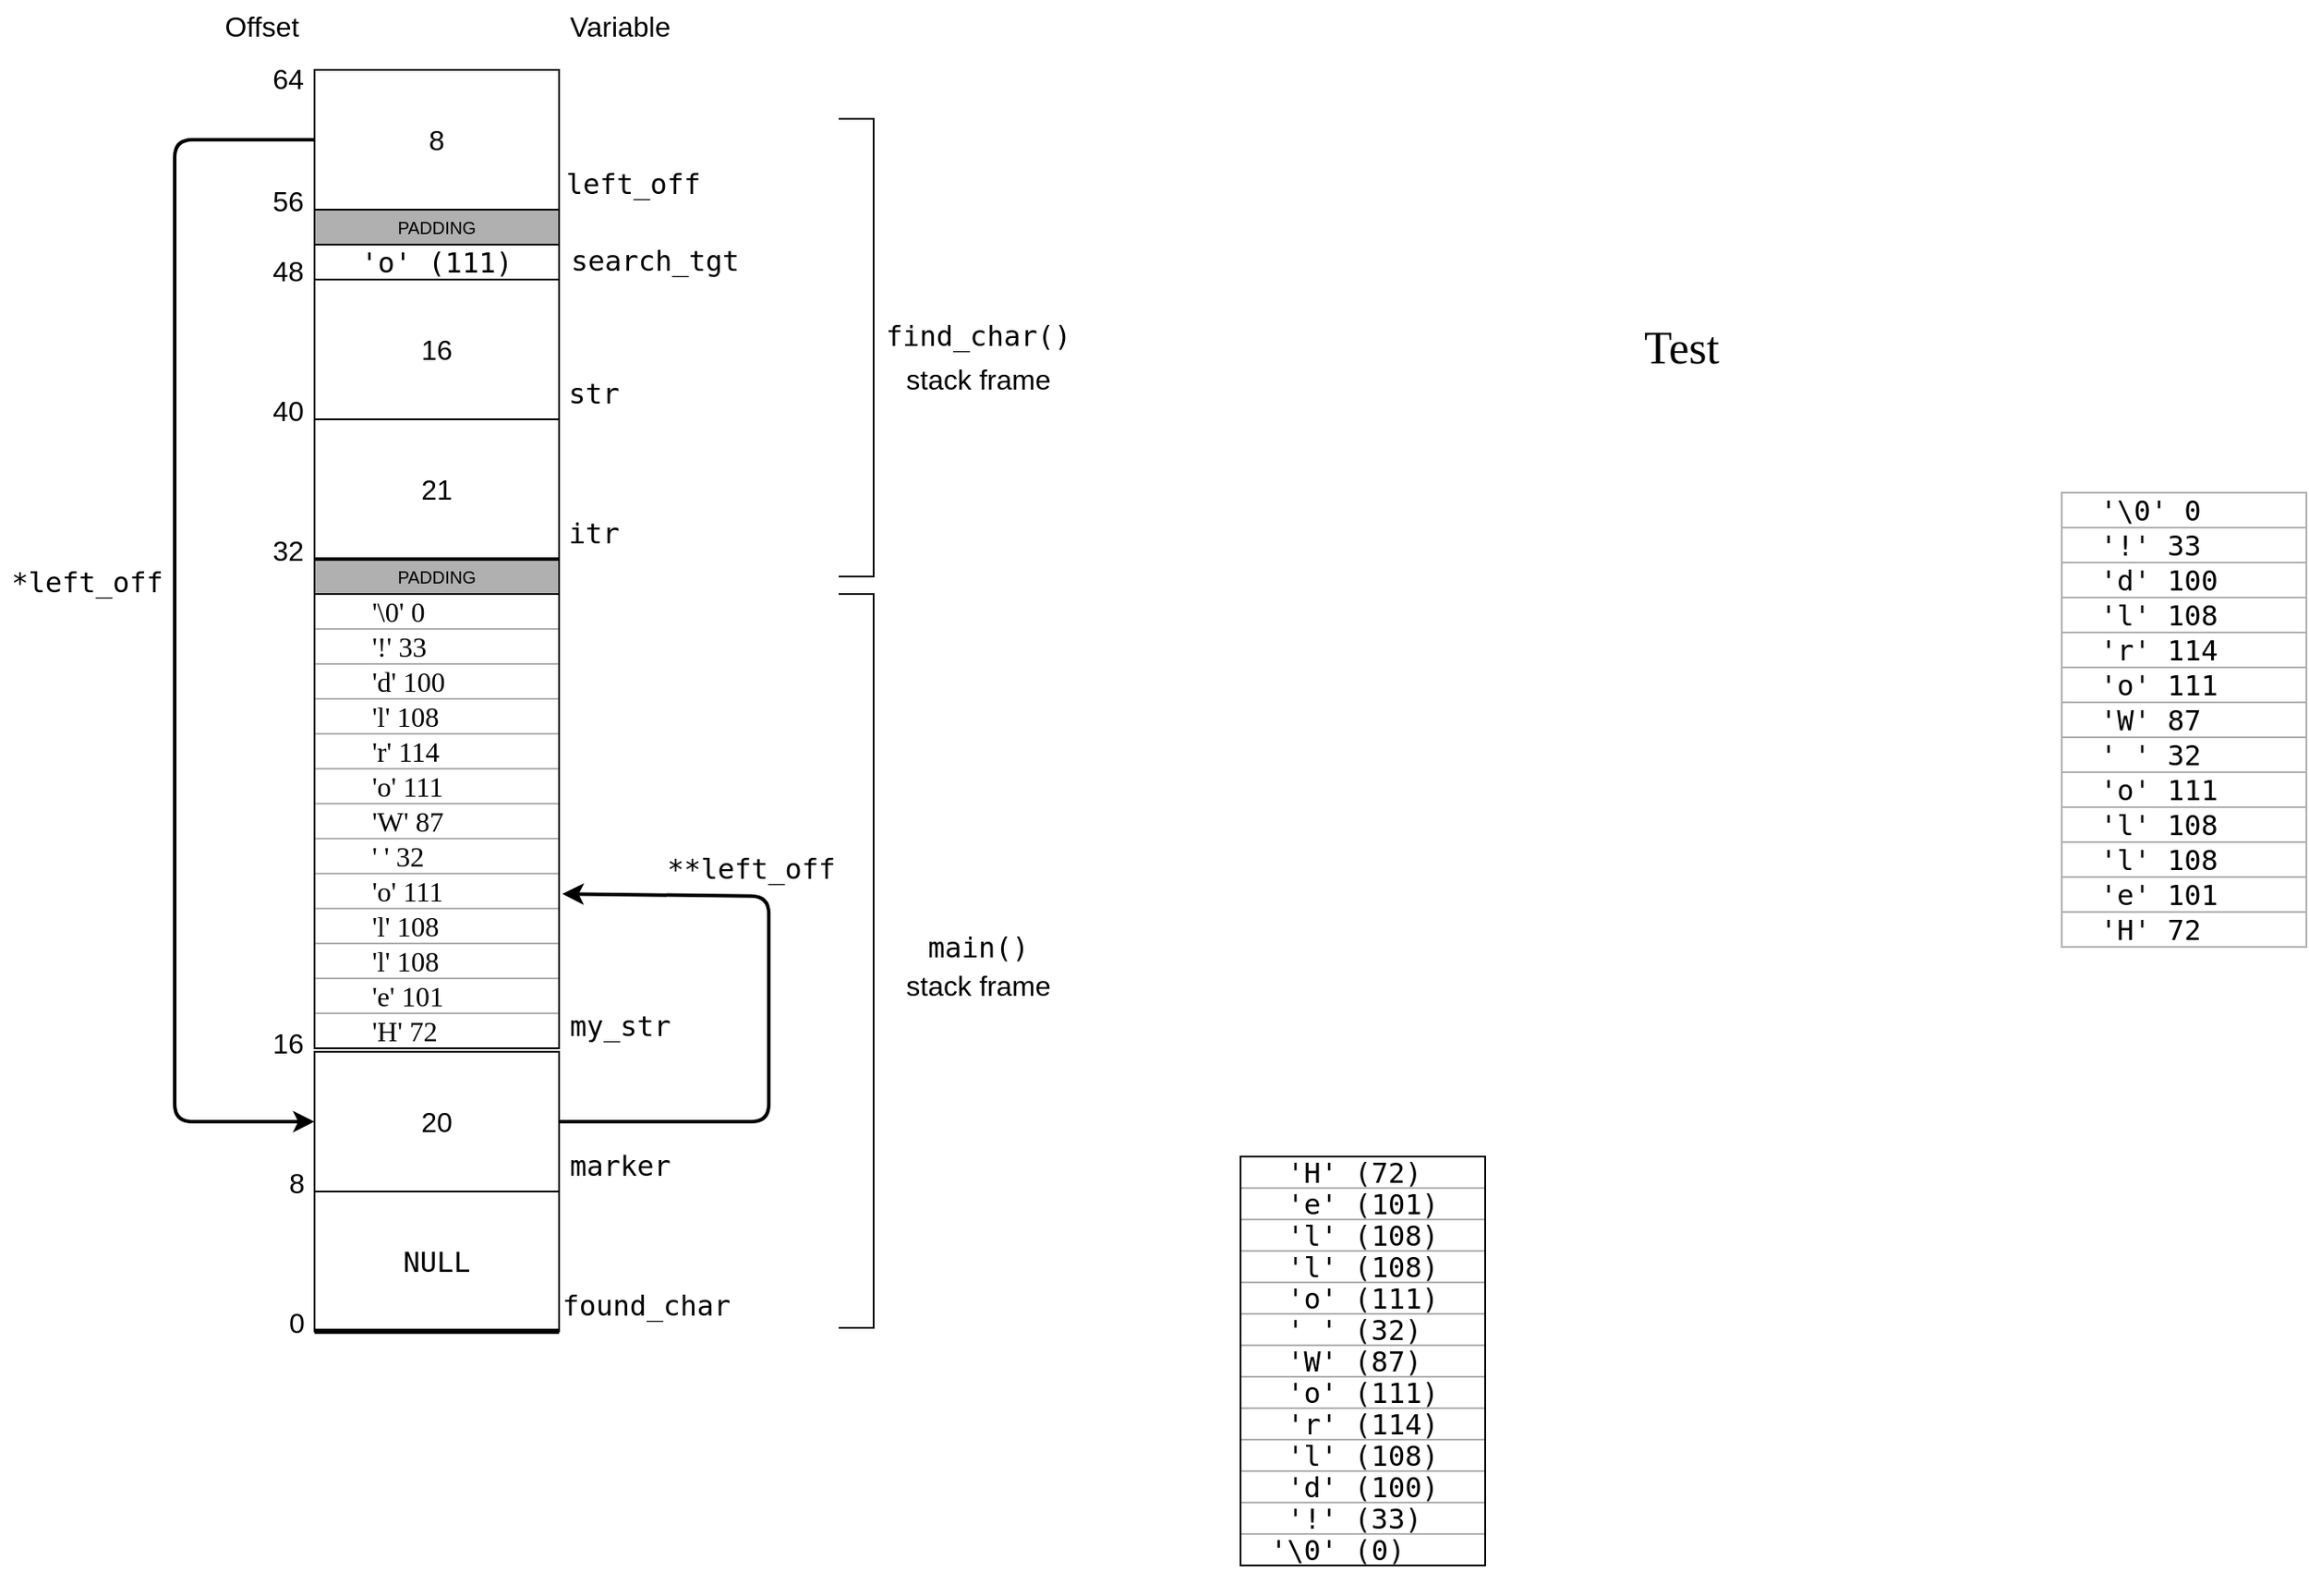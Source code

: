 <mxfile version="12.9.3" type="device"><diagram id="3T6XXa4KqIWcqoQXKcZj" name="Page-1"><mxGraphModel dx="1102" dy="529" grid="1" gridSize="10" guides="1" tooltips="1" connect="1" arrows="0" fold="1" page="1" pageScale="1" pageWidth="850" pageHeight="1100" math="0" shadow="0"><root><mxCell id="0"/><mxCell id="1" parent="0"/><mxCell id="Z8ysf3RP-tLpuXfRaKUo-4" value="&lt;pre&gt;NULL&lt;/pre&gt;" style="rounded=0;whiteSpace=wrap;html=1;fontSize=16;" parent="1" vertex="1"><mxGeometry x="200" y="832" width="140" height="80" as="geometry"/></mxCell><mxCell id="Z8ysf3RP-tLpuXfRaKUo-5" value="20" style="rounded=0;whiteSpace=wrap;html=1;fontSize=16;" parent="1" vertex="1"><mxGeometry x="200" y="752" width="140" height="80" as="geometry"/></mxCell><mxCell id="Z8ysf3RP-tLpuXfRaKUo-7" value="PADDING" style="rounded=0;whiteSpace=wrap;html=1;fillColor=#B0B0B0;fontSize=10;" parent="1" vertex="1"><mxGeometry x="200" y="470" width="140" height="20" as="geometry"/></mxCell><mxCell id="Z8ysf3RP-tLpuXfRaKUo-8" value="Offset" style="text;html=1;strokeColor=none;fillColor=none;align=center;verticalAlign=middle;whiteSpace=wrap;rounded=0;fontSize=16;" parent="1" vertex="1"><mxGeometry x="140" y="150" width="60" height="30" as="geometry"/></mxCell><mxCell id="Z8ysf3RP-tLpuXfRaKUo-9" value="0" style="text;html=1;strokeColor=none;fillColor=none;align=center;verticalAlign=middle;whiteSpace=wrap;rounded=0;fontSize=16;" parent="1" vertex="1"><mxGeometry x="180" y="892" width="20" height="30" as="geometry"/></mxCell><mxCell id="Z8ysf3RP-tLpuXfRaKUo-10" value="8" style="text;html=1;strokeColor=none;fillColor=none;align=center;verticalAlign=middle;whiteSpace=wrap;rounded=0;fontSize=16;" parent="1" vertex="1"><mxGeometry x="180" y="812" width="20" height="30" as="geometry"/></mxCell><mxCell id="Z8ysf3RP-tLpuXfRaKUo-11" value="16" style="text;html=1;strokeColor=none;fillColor=none;align=center;verticalAlign=middle;whiteSpace=wrap;rounded=0;fontSize=16;" parent="1" vertex="1"><mxGeometry x="170" y="732" width="30" height="30" as="geometry"/></mxCell><mxCell id="Z8ysf3RP-tLpuXfRaKUo-12" value="32" style="text;html=1;strokeColor=none;fillColor=none;align=center;verticalAlign=middle;whiteSpace=wrap;rounded=0;fontSize=16;" parent="1" vertex="1"><mxGeometry x="170" y="450" width="30" height="30" as="geometry"/></mxCell><mxCell id="WdGrn8KU4RR0bOzMLmEx-1" value="Variable" style="text;html=1;strokeColor=none;fillColor=none;align=center;verticalAlign=middle;whiteSpace=wrap;rounded=0;fontSize=16;" parent="1" vertex="1"><mxGeometry x="340" y="150" width="70" height="30" as="geometry"/></mxCell><mxCell id="WdGrn8KU4RR0bOzMLmEx-2" value="&lt;pre&gt;my_str&lt;/pre&gt;" style="text;html=1;strokeColor=none;fillColor=none;align=center;verticalAlign=middle;whiteSpace=wrap;rounded=0;fontSize=16;" parent="1" vertex="1"><mxGeometry x="350" y="722" width="50" height="30" as="geometry"/></mxCell><mxCell id="WdGrn8KU4RR0bOzMLmEx-3" value="&lt;pre&gt;marker&lt;/pre&gt;" style="text;html=1;strokeColor=none;fillColor=none;align=center;verticalAlign=middle;whiteSpace=wrap;rounded=0;fontSize=16;" parent="1" vertex="1"><mxGeometry x="340" y="802" width="70" height="30" as="geometry"/></mxCell><mxCell id="WdGrn8KU4RR0bOzMLmEx-4" value="&lt;pre&gt;found_char&lt;/pre&gt;" style="text;html=1;strokeColor=none;fillColor=none;align=center;verticalAlign=middle;whiteSpace=wrap;rounded=0;fontSize=16;" parent="1" vertex="1"><mxGeometry x="380" y="882" width="20" height="30" as="geometry"/></mxCell><mxCell id="7FA5s0QdJrbmAI4_bDrD-1" value="" style="endArrow=none;html=1;strokeWidth=3;fontSize=16;exitX=0;exitY=1;exitDx=0;exitDy=0;entryX=1;entryY=1;entryDx=0;entryDy=0;" parent="1" source="Z8ysf3RP-tLpuXfRaKUo-4" target="Z8ysf3RP-tLpuXfRaKUo-4" edge="1"><mxGeometry width="50" height="50" relative="1" as="geometry"><mxPoint x="460" y="782" as="sourcePoint"/><mxPoint x="510" y="732" as="targetPoint"/></mxGeometry></mxCell><mxCell id="7FA5s0QdJrbmAI4_bDrD-2" value="8" style="rounded=0;whiteSpace=wrap;html=1;fontSize=16;fillColor=#FFFFFF;" parent="1" vertex="1"><mxGeometry x="200" y="190" width="140" height="80" as="geometry"/></mxCell><mxCell id="7FA5s0QdJrbmAI4_bDrD-3" value="&lt;pre&gt;'o' (111)&lt;/pre&gt;" style="rounded=0;whiteSpace=wrap;html=1;fontSize=16;" parent="1" vertex="1"><mxGeometry x="200" y="290" width="140" height="20" as="geometry"/></mxCell><mxCell id="7FA5s0QdJrbmAI4_bDrD-4" value="21" style="rounded=0;whiteSpace=wrap;html=1;fontSize=16;fillColor=#FFFFFF;" parent="1" vertex="1"><mxGeometry x="200" y="390" width="140" height="80" as="geometry"/></mxCell><mxCell id="7FA5s0QdJrbmAI4_bDrD-5" value="16" style="rounded=0;whiteSpace=wrap;html=1;fontSize=16;fillColor=#FFFFFF;" parent="1" vertex="1"><mxGeometry x="200" y="310" width="140" height="80" as="geometry"/></mxCell><mxCell id="7FA5s0QdJrbmAI4_bDrD-8" value="PADDING" style="rounded=0;whiteSpace=wrap;html=1;fillColor=#B0B0B0;fontSize=10;" parent="1" vertex="1"><mxGeometry x="200" y="270" width="140" height="20" as="geometry"/></mxCell><mxCell id="BbD-lZjuRiFM5sFhMEAQ-1" value="" style="endArrow=none;html=1;strokeWidth=2;exitX=0;exitY=0;exitDx=0;exitDy=0;entryX=1;entryY=1;entryDx=0;entryDy=0;" parent="1" source="Z8ysf3RP-tLpuXfRaKUo-7" target="7FA5s0QdJrbmAI4_bDrD-4" edge="1"><mxGeometry width="50" height="50" relative="1" as="geometry"><mxPoint x="140" y="470" as="sourcePoint"/><mxPoint x="210" y="420" as="targetPoint"/></mxGeometry></mxCell><mxCell id="BbD-lZjuRiFM5sFhMEAQ-3" value="40" style="text;html=1;strokeColor=none;fillColor=none;align=center;verticalAlign=middle;whiteSpace=wrap;rounded=0;fontSize=16;" parent="1" vertex="1"><mxGeometry x="170" y="370" width="30" height="30" as="geometry"/></mxCell><mxCell id="BbD-lZjuRiFM5sFhMEAQ-4" value="48" style="text;html=1;strokeColor=none;fillColor=none;align=center;verticalAlign=middle;whiteSpace=wrap;rounded=0;fontSize=16;" parent="1" vertex="1"><mxGeometry x="170" y="290" width="30" height="30" as="geometry"/></mxCell><mxCell id="BbD-lZjuRiFM5sFhMEAQ-5" value="56" style="text;html=1;strokeColor=none;fillColor=none;align=center;verticalAlign=middle;whiteSpace=wrap;rounded=0;fontSize=16;" parent="1" vertex="1"><mxGeometry x="170" y="250" width="30" height="30" as="geometry"/></mxCell><mxCell id="BbD-lZjuRiFM5sFhMEAQ-6" value="64" style="text;html=1;strokeColor=none;fillColor=none;align=center;verticalAlign=middle;whiteSpace=wrap;rounded=0;fontSize=16;" parent="1" vertex="1"><mxGeometry x="170" y="180" width="30" height="30" as="geometry"/></mxCell><mxCell id="BbD-lZjuRiFM5sFhMEAQ-21" value="" style="group" parent="1" vertex="1" connectable="0"><mxGeometry x="730" y="812" width="140" height="244" as="geometry"/></mxCell><mxCell id="BbD-lZjuRiFM5sFhMEAQ-7" value="&lt;blockquote&gt;&lt;pre&gt;&lt;font style=&quot;font-size: 16px&quot;&gt;'H' (&lt;/font&gt;&lt;font style=&quot;font-size: 16px&quot;&gt;72) &lt;/font&gt;&lt;/pre&gt;&lt;/blockquote&gt;" style="rounded=0;whiteSpace=wrap;html=1;fontSize=16;align=center;verticalAlign=middle;strokeColor=#B0B0B0;" parent="BbD-lZjuRiFM5sFhMEAQ-21" vertex="1"><mxGeometry width="140" height="18" as="geometry"/></mxCell><mxCell id="BbD-lZjuRiFM5sFhMEAQ-8" value="&lt;pre&gt;&lt;font style=&quot;font-size: 16px&quot;&gt;'e' (&lt;/font&gt;&lt;font style=&quot;font-size: 16px&quot;&gt;101)&lt;/font&gt;&lt;/pre&gt;" style="rounded=0;whiteSpace=wrap;html=1;fontSize=16;align=center;strokeColor=#B0B0B0;" parent="BbD-lZjuRiFM5sFhMEAQ-21" vertex="1"><mxGeometry y="18" width="140" height="18" as="geometry"/></mxCell><mxCell id="BbD-lZjuRiFM5sFhMEAQ-9" value="&lt;pre&gt;&lt;font style=&quot;font-size: 16px&quot;&gt;'l' (&lt;/font&gt;&lt;font style=&quot;font-size: 16px&quot;&gt;108)&lt;/font&gt;&lt;/pre&gt;" style="rounded=0;whiteSpace=wrap;html=1;fontSize=16;align=center;strokeColor=#B0B0B0;" parent="BbD-lZjuRiFM5sFhMEAQ-21" vertex="1"><mxGeometry y="36" width="140" height="18" as="geometry"/></mxCell><mxCell id="BbD-lZjuRiFM5sFhMEAQ-10" value="&lt;pre&gt;&lt;font style=&quot;font-size: 16px&quot;&gt;'l' (&lt;/font&gt;&lt;font style=&quot;font-size: 16px&quot;&gt;108)&lt;/font&gt;&lt;/pre&gt;" style="rounded=0;whiteSpace=wrap;html=1;fontSize=16;align=center;strokeColor=#B0B0B0;" parent="BbD-lZjuRiFM5sFhMEAQ-21" vertex="1"><mxGeometry y="54" width="140" height="18" as="geometry"/></mxCell><mxCell id="BbD-lZjuRiFM5sFhMEAQ-11" value="&lt;pre&gt;&lt;font style=&quot;font-size: 16px&quot;&gt;'o' (111&lt;/font&gt;&lt;font style=&quot;font-size: 16px&quot;&gt;)&lt;/font&gt;&lt;/pre&gt;" style="rounded=0;whiteSpace=wrap;html=1;fontSize=16;align=center;strokeColor=#B0B0B0;" parent="BbD-lZjuRiFM5sFhMEAQ-21" vertex="1"><mxGeometry y="72" width="140" height="18" as="geometry"/></mxCell><mxCell id="BbD-lZjuRiFM5sFhMEAQ-12" value="&lt;pre&gt;&lt;font style=&quot;font-size: 16px&quot;&gt;' ' (32&lt;/font&gt;&lt;font style=&quot;font-size: 16px&quot;&gt;) &lt;/font&gt;&lt;/pre&gt;" style="rounded=0;whiteSpace=wrap;html=1;fontSize=16;align=center;strokeColor=#B0B0B0;" parent="BbD-lZjuRiFM5sFhMEAQ-21" vertex="1"><mxGeometry y="90" width="140" height="18" as="geometry"/></mxCell><mxCell id="BbD-lZjuRiFM5sFhMEAQ-13" value="&lt;pre&gt;&lt;font style=&quot;font-size: 16px&quot;&gt;'W' (87&lt;/font&gt;&lt;font style=&quot;font-size: 16px&quot;&gt;) &lt;/font&gt;&lt;/pre&gt;" style="rounded=0;whiteSpace=wrap;html=1;fontSize=16;align=center;strokeColor=#B0B0B0;" parent="BbD-lZjuRiFM5sFhMEAQ-21" vertex="1"><mxGeometry y="108" width="140" height="18" as="geometry"/></mxCell><mxCell id="BbD-lZjuRiFM5sFhMEAQ-14" value="&lt;pre&gt;&lt;font style=&quot;font-size: 16px&quot;&gt;'o' (111&lt;/font&gt;&lt;font style=&quot;font-size: 16px&quot;&gt;)&lt;/font&gt;&lt;/pre&gt;" style="rounded=0;whiteSpace=wrap;html=1;fontSize=16;align=center;strokeColor=#B0B0B0;" parent="BbD-lZjuRiFM5sFhMEAQ-21" vertex="1"><mxGeometry y="126" width="140" height="18" as="geometry"/></mxCell><mxCell id="BbD-lZjuRiFM5sFhMEAQ-15" value="&lt;pre&gt;&lt;font style=&quot;font-size: 16px&quot;&gt;'r' (114&lt;/font&gt;&lt;font style=&quot;font-size: 16px&quot;&gt;)&lt;/font&gt;&lt;/pre&gt;" style="rounded=0;whiteSpace=wrap;html=1;fontSize=16;align=center;strokeColor=#B0B0B0;" parent="BbD-lZjuRiFM5sFhMEAQ-21" vertex="1"><mxGeometry y="144" width="140" height="18" as="geometry"/></mxCell><mxCell id="BbD-lZjuRiFM5sFhMEAQ-16" value="&lt;pre&gt;&lt;font style=&quot;font-size: 16px&quot;&gt;'l' (108&lt;/font&gt;&lt;font style=&quot;font-size: 16px&quot;&gt;)&lt;/font&gt;&lt;/pre&gt;" style="rounded=0;whiteSpace=wrap;html=1;fontSize=16;align=center;strokeColor=#B0B0B0;" parent="BbD-lZjuRiFM5sFhMEAQ-21" vertex="1"><mxGeometry y="162" width="140" height="18" as="geometry"/></mxCell><mxCell id="BbD-lZjuRiFM5sFhMEAQ-17" value="&lt;pre&gt;&lt;font style=&quot;font-size: 16px&quot;&gt;'d' (100&lt;/font&gt;&lt;font style=&quot;font-size: 16px&quot;&gt;)&lt;/font&gt;&lt;/pre&gt;" style="rounded=0;whiteSpace=wrap;html=1;fontSize=16;align=center;strokeColor=#B0B0B0;" parent="BbD-lZjuRiFM5sFhMEAQ-21" vertex="1"><mxGeometry y="180" width="140" height="18" as="geometry"/></mxCell><mxCell id="BbD-lZjuRiFM5sFhMEAQ-18" value="&lt;pre&gt;&lt;font style=&quot;font-size: 16px&quot;&gt;'!' (33&lt;/font&gt;&lt;font style=&quot;font-size: 16px&quot;&gt;) &lt;/font&gt;&lt;/pre&gt;" style="rounded=0;whiteSpace=wrap;html=1;fontSize=16;align=center;strokeColor=#B0B0B0;" parent="BbD-lZjuRiFM5sFhMEAQ-21" vertex="1"><mxGeometry y="198" width="140" height="18" as="geometry"/></mxCell><mxCell id="BbD-lZjuRiFM5sFhMEAQ-19" value="&lt;pre&gt;&lt;font style=&quot;font-size: 16px&quot;&gt;'\0' (0&lt;/font&gt;&lt;font style=&quot;font-size: 16px&quot;&gt;)   &lt;/font&gt;&lt;/pre&gt;" style="rounded=0;whiteSpace=wrap;html=1;fontSize=16;align=center;strokeColor=#B0B0B0;" parent="BbD-lZjuRiFM5sFhMEAQ-21" vertex="1"><mxGeometry y="216" width="140" height="18" as="geometry"/></mxCell><mxCell id="BbD-lZjuRiFM5sFhMEAQ-20" value="" style="rounded=0;whiteSpace=wrap;html=1;align=center;fillColor=none;" parent="BbD-lZjuRiFM5sFhMEAQ-21" vertex="1"><mxGeometry width="140" height="234" as="geometry"/></mxCell><mxCell id="BbD-lZjuRiFM5sFhMEAQ-38" value="&lt;pre&gt;itr&lt;/pre&gt;" style="text;html=1;strokeColor=none;fillColor=none;align=center;verticalAlign=middle;whiteSpace=wrap;rounded=0;fontSize=16;" parent="1" vertex="1"><mxGeometry x="340" y="440" width="40" height="30" as="geometry"/></mxCell><mxCell id="BbD-lZjuRiFM5sFhMEAQ-39" value="&lt;pre&gt;str&lt;/pre&gt;" style="text;html=1;strokeColor=none;fillColor=none;align=center;verticalAlign=middle;whiteSpace=wrap;rounded=0;fontSize=16;" parent="1" vertex="1"><mxGeometry x="340" y="360" width="40" height="30" as="geometry"/></mxCell><mxCell id="BbD-lZjuRiFM5sFhMEAQ-40" value="&lt;div&gt;&lt;pre&gt;search_tgt&lt;/pre&gt;&lt;/div&gt;" style="text;html=1;strokeColor=none;fillColor=none;align=center;verticalAlign=middle;whiteSpace=wrap;rounded=0;fontSize=16;" parent="1" vertex="1"><mxGeometry x="340" y="284" width="110" height="30" as="geometry"/></mxCell><mxCell id="BbD-lZjuRiFM5sFhMEAQ-41" value="&lt;pre&gt;left_off&lt;/pre&gt;" style="text;html=1;strokeColor=none;fillColor=none;align=center;verticalAlign=middle;whiteSpace=wrap;rounded=0;fontSize=16;" parent="1" vertex="1"><mxGeometry x="340" y="240" width="85" height="30" as="geometry"/></mxCell><mxCell id="BbD-lZjuRiFM5sFhMEAQ-42" value="" style="endArrow=classic;html=1;strokeWidth=2;exitX=0;exitY=0.5;exitDx=0;exitDy=0;entryX=0;entryY=0.5;entryDx=0;entryDy=0;" parent="1" source="7FA5s0QdJrbmAI4_bDrD-2" target="Z8ysf3RP-tLpuXfRaKUo-5" edge="1"><mxGeometry width="50" height="50" relative="1" as="geometry"><mxPoint x="390" y="532" as="sourcePoint"/><mxPoint x="440" y="482" as="targetPoint"/><Array as="points"><mxPoint x="120" y="230"/><mxPoint x="120" y="792"/></Array></mxGeometry></mxCell><mxCell id="BbD-lZjuRiFM5sFhMEAQ-44" value="&lt;pre&gt;*left_off&lt;/pre&gt;" style="text;html=1;strokeColor=none;fillColor=none;align=center;verticalAlign=middle;whiteSpace=wrap;rounded=0;fontSize=16;" parent="1" vertex="1"><mxGeometry x="20" y="468" width="100" height="30" as="geometry"/></mxCell><mxCell id="BbD-lZjuRiFM5sFhMEAQ-45" value="" style="endArrow=classic;html=1;strokeWidth=2;exitX=1;exitY=0.5;exitDx=0;exitDy=0;entryX=1.013;entryY=0.66;entryDx=0;entryDy=0;entryPerimeter=0;" parent="1" source="Z8ysf3RP-tLpuXfRaKUo-5" target="BbD-lZjuRiFM5sFhMEAQ-36" edge="1"><mxGeometry width="50" height="50" relative="1" as="geometry"><mxPoint x="600" y="278" as="sourcePoint"/><mxPoint x="350" y="672" as="targetPoint"/><Array as="points"><mxPoint x="460" y="792"/><mxPoint x="460" y="663"/></Array></mxGeometry></mxCell><mxCell id="BbD-lZjuRiFM5sFhMEAQ-46" value="&lt;pre&gt;**left_off&lt;/pre&gt;" style="text;html=1;strokeColor=none;fillColor=none;align=center;verticalAlign=middle;whiteSpace=wrap;rounded=0;fontSize=16;" parent="1" vertex="1"><mxGeometry x="400" y="632" width="100" height="30" as="geometry"/></mxCell><mxCell id="rWF4_jkoDk6I_SWR9tP4-3" value="" style="endArrow=none;html=1;strokeColor=#000000;rounded=0;" edge="1" parent="1"><mxGeometry width="50" height="50" relative="1" as="geometry"><mxPoint x="500" y="910" as="sourcePoint"/><mxPoint x="500" y="490" as="targetPoint"/><Array as="points"><mxPoint x="520" y="910"/><mxPoint x="520" y="490"/></Array></mxGeometry></mxCell><mxCell id="rWF4_jkoDk6I_SWR9tP4-4" value="" style="endArrow=none;html=1;strokeColor=#000000;rounded=0;" edge="1" parent="1"><mxGeometry width="50" height="50" relative="1" as="geometry"><mxPoint x="500" y="480" as="sourcePoint"/><mxPoint x="500" y="218" as="targetPoint"/><Array as="points"><mxPoint x="520" y="480"/><mxPoint x="520" y="218"/></Array></mxGeometry></mxCell><mxCell id="rWF4_jkoDk6I_SWR9tP4-6" value="&lt;p style=&quot;line-height: 80%&quot;&gt;&lt;/p&gt;&lt;div&gt;&lt;pre style=&quot;line-height: 40%&quot;&gt;find_char()&lt;/pre&gt;&lt;/div&gt;&lt;div style=&quot;line-height: 80%&quot;&gt;stack frame&lt;br&gt;&lt;/div&gt;&lt;p&gt;&lt;/p&gt;" style="text;html=1;strokeColor=none;fillColor=none;align=center;verticalAlign=middle;whiteSpace=wrap;rounded=0;fontSize=16;" vertex="1" parent="1"><mxGeometry x="530" y="342" width="100" height="30" as="geometry"/></mxCell><mxCell id="rWF4_jkoDk6I_SWR9tP4-7" value="&lt;pre style=&quot;line-height: 0%&quot;&gt;main()&lt;/pre&gt;&lt;div style=&quot;line-height: 80%&quot;&gt;stack frame&lt;br&gt;&lt;/div&gt;&lt;p&gt;&lt;/p&gt;" style="text;html=1;strokeColor=none;fillColor=none;align=center;verticalAlign=middle;whiteSpace=wrap;rounded=0;fontSize=16;" vertex="1" parent="1"><mxGeometry x="530" y="692" width="100" height="30" as="geometry"/></mxCell><mxCell id="BbD-lZjuRiFM5sFhMEAQ-24" value="&lt;pre&gt;&lt;font style=&quot;font-size: 16px&quot;&gt;'e' &lt;/font&gt;&lt;font style=&quot;font-size: 16px&quot;&gt;101&lt;/font&gt;&lt;/pre&gt;" style="rounded=0;html=1;fontSize=16;align=left;strokeColor=#B0B0B0;spacingLeft=20;" parent="1" vertex="1"><mxGeometry x="1200" y="652" width="140" height="20" as="geometry"/></mxCell><mxCell id="BbD-lZjuRiFM5sFhMEAQ-25" value="&lt;pre&gt;&lt;font style=&quot;font-size: 16px&quot;&gt;'l' &lt;/font&gt;&lt;font style=&quot;font-size: 16px&quot;&gt;108&lt;/font&gt;&lt;/pre&gt;" style="rounded=0;html=1;fontSize=16;align=left;strokeColor=#B0B0B0;spacingLeft=20;" parent="1" vertex="1"><mxGeometry x="1200" y="632" width="140" height="20" as="geometry"/></mxCell><mxCell id="BbD-lZjuRiFM5sFhMEAQ-26" value="&lt;pre&gt;&lt;font style=&quot;font-size: 16px&quot;&gt;'l' &lt;/font&gt;&lt;font style=&quot;font-size: 16px&quot;&gt;108&lt;/font&gt;&lt;/pre&gt;" style="rounded=0;html=1;fontSize=16;align=left;strokeColor=#B0B0B0;spacingLeft=20;" parent="1" vertex="1"><mxGeometry x="1200" y="612" width="140" height="20" as="geometry"/></mxCell><mxCell id="BbD-lZjuRiFM5sFhMEAQ-27" value="&lt;pre&gt;&lt;font style=&quot;font-size: 16px&quot;&gt;'o' 111&lt;/font&gt;&lt;/pre&gt;" style="rounded=0;html=1;fontSize=16;align=left;strokeColor=#B0B0B0;spacingLeft=20;" parent="1" vertex="1"><mxGeometry x="1200" y="592" width="140" height="20" as="geometry"/></mxCell><mxCell id="BbD-lZjuRiFM5sFhMEAQ-28" value="&lt;pre&gt;&lt;font style=&quot;font-size: 16px&quot;&gt;' ' 32&lt;/font&gt;&lt;/pre&gt;" style="rounded=0;html=1;fontSize=16;align=left;strokeColor=#B0B0B0;spacingLeft=20;" parent="1" vertex="1"><mxGeometry x="1200" y="572" width="140" height="20" as="geometry"/></mxCell><mxCell id="BbD-lZjuRiFM5sFhMEAQ-29" value="&lt;pre&gt;&lt;font style=&quot;font-size: 16px&quot;&gt;'W' 87&lt;/font&gt;&lt;/pre&gt;" style="rounded=0;html=1;fontSize=16;align=left;strokeColor=#B0B0B0;spacingLeft=20;" parent="1" vertex="1"><mxGeometry x="1200" y="552" width="140" height="20" as="geometry"/></mxCell><mxCell id="BbD-lZjuRiFM5sFhMEAQ-30" value="&lt;pre&gt;&lt;font style=&quot;font-size: 16px&quot;&gt;'o' 111&lt;/font&gt;&lt;/pre&gt;" style="rounded=0;html=1;fontSize=16;align=left;strokeColor=#B0B0B0;spacingLeft=20;" parent="1" vertex="1"><mxGeometry x="1200" y="532" width="140" height="20" as="geometry"/></mxCell><mxCell id="BbD-lZjuRiFM5sFhMEAQ-31" value="&lt;pre&gt;&lt;font style=&quot;font-size: 16px&quot;&gt;'r' 114&lt;/font&gt;&lt;/pre&gt;" style="rounded=0;html=1;fontSize=16;align=left;strokeColor=#B0B0B0;spacingLeft=20;" parent="1" vertex="1"><mxGeometry x="1200" y="512" width="140" height="20" as="geometry"/></mxCell><mxCell id="BbD-lZjuRiFM5sFhMEAQ-32" value="&lt;pre&gt;&lt;font style=&quot;font-size: 16px&quot;&gt;'l' 108&lt;/font&gt;&lt;/pre&gt;" style="rounded=0;html=1;fontSize=16;align=left;strokeColor=#B0B0B0;spacingLeft=20;" parent="1" vertex="1"><mxGeometry x="1200" y="492" width="140" height="20" as="geometry"/></mxCell><mxCell id="BbD-lZjuRiFM5sFhMEAQ-33" value="&lt;pre&gt;'d' 100&lt;/pre&gt;" style="rounded=0;fontSize=16;align=left;strokeColor=#B0B0B0;html=1;spacingLeft=20;" parent="1" vertex="1"><mxGeometry x="1200" y="472" width="140" height="20" as="geometry"/></mxCell><mxCell id="BbD-lZjuRiFM5sFhMEAQ-34" value="&lt;pre&gt;&lt;font style=&quot;font-size: 16px&quot;&gt;'!' 33&lt;/font&gt;&lt;/pre&gt;" style="rounded=0;html=1;fontSize=16;align=left;strokeColor=#B0B0B0;spacingLeft=20;" parent="1" vertex="1"><mxGeometry x="1200" y="452" width="140" height="20" as="geometry"/></mxCell><mxCell id="BbD-lZjuRiFM5sFhMEAQ-35" value="&lt;pre&gt;&lt;font style=&quot;font-size: 16px&quot;&gt;'\0' 0&lt;/font&gt;&lt;/pre&gt;" style="rounded=0;html=1;fontSize=16;align=left;strokeColor=#B0B0B0;spacingLeft=20;" parent="1" vertex="1"><mxGeometry x="1200" y="432" width="140" height="20" as="geometry"/></mxCell><mxCell id="rWF4_jkoDk6I_SWR9tP4-1" value="&lt;pre&gt;&lt;font style=&quot;font-size: 16px&quot;&gt;'H' 72&lt;/font&gt;&lt;/pre&gt;" style="rounded=0;html=1;fontSize=16;align=left;strokeColor=#B0B0B0;spacingLeft=20;" vertex="1" parent="1"><mxGeometry x="1200" y="672" width="140" height="20" as="geometry"/></mxCell><mxCell id="rWF4_jkoDk6I_SWR9tP4-9" value="'\0' 0" style="rounded=0;whiteSpace=wrap;align=left;fontFamily=Ubuntu Mono;fontSize=16;spacingLeft=31;strokeColor=#B0B0B0;" vertex="1" parent="1"><mxGeometry x="200" y="490" width="140" height="20" as="geometry"/></mxCell><mxCell id="rWF4_jkoDk6I_SWR9tP4-10" value="'!' 33" style="rounded=0;whiteSpace=wrap;align=left;fontFamily=Ubuntu Mono;fontSize=16;spacingLeft=31;strokeColor=#B0B0B0;" vertex="1" parent="1"><mxGeometry x="200" y="510" width="140" height="20" as="geometry"/></mxCell><mxCell id="rWF4_jkoDk6I_SWR9tP4-11" value="'d' 100" style="rounded=0;whiteSpace=wrap;align=left;fontFamily=Ubuntu Mono;fontSize=16;spacingLeft=31;strokeColor=#B0B0B0;" vertex="1" parent="1"><mxGeometry x="200" y="530" width="140" height="20" as="geometry"/></mxCell><mxCell id="rWF4_jkoDk6I_SWR9tP4-12" value="'l' 108" style="rounded=0;whiteSpace=wrap;align=left;fontFamily=Ubuntu Mono;fontSize=16;spacingLeft=31;strokeColor=#B0B0B0;" vertex="1" parent="1"><mxGeometry x="200" y="550" width="140" height="20" as="geometry"/></mxCell><mxCell id="rWF4_jkoDk6I_SWR9tP4-13" value="'r' 114" style="rounded=0;whiteSpace=wrap;align=left;fontFamily=Ubuntu Mono;fontSize=16;spacingLeft=31;strokeColor=#B0B0B0;" vertex="1" parent="1"><mxGeometry x="200" y="570" width="140" height="20" as="geometry"/></mxCell><mxCell id="rWF4_jkoDk6I_SWR9tP4-14" value="'o' 111" style="rounded=0;whiteSpace=wrap;align=left;fontFamily=Ubuntu Mono;fontSize=16;spacingLeft=31;strokeColor=#B0B0B0;" vertex="1" parent="1"><mxGeometry x="200" y="590" width="140" height="20" as="geometry"/></mxCell><mxCell id="rWF4_jkoDk6I_SWR9tP4-15" value="'W' 87" style="rounded=0;whiteSpace=wrap;align=left;fontFamily=Ubuntu Mono;fontSize=16;spacingLeft=31;strokeColor=#B0B0B0;" vertex="1" parent="1"><mxGeometry x="200" y="610" width="140" height="20" as="geometry"/></mxCell><mxCell id="rWF4_jkoDk6I_SWR9tP4-16" value="' ' 32" style="rounded=0;whiteSpace=wrap;align=left;fontFamily=Ubuntu Mono;fontSize=16;spacingLeft=31;strokeColor=#B0B0B0;" vertex="1" parent="1"><mxGeometry x="200" y="630" width="140" height="20" as="geometry"/></mxCell><mxCell id="rWF4_jkoDk6I_SWR9tP4-25" value="'o' 111" style="rounded=0;whiteSpace=wrap;align=left;fontFamily=Ubuntu Mono;fontSize=16;spacingLeft=31;strokeColor=#B0B0B0;" vertex="1" parent="1"><mxGeometry x="200" y="650" width="140" height="20" as="geometry"/></mxCell><mxCell id="rWF4_jkoDk6I_SWR9tP4-26" value="'l' 108" style="rounded=0;whiteSpace=wrap;align=left;fontFamily=Ubuntu Mono;fontSize=16;spacingLeft=31;strokeColor=#B0B0B0;" vertex="1" parent="1"><mxGeometry x="200" y="670" width="140" height="20" as="geometry"/></mxCell><mxCell id="rWF4_jkoDk6I_SWR9tP4-27" value="'l' 108" style="rounded=0;whiteSpace=wrap;align=left;fontFamily=Ubuntu Mono;fontSize=16;spacingLeft=31;strokeColor=#B0B0B0;" vertex="1" parent="1"><mxGeometry x="200" y="690" width="140" height="20" as="geometry"/></mxCell><mxCell id="rWF4_jkoDk6I_SWR9tP4-28" value="'e' 101" style="rounded=0;whiteSpace=wrap;align=left;fontFamily=Ubuntu Mono;fontSize=16;spacingLeft=31;strokeColor=#B0B0B0;" vertex="1" parent="1"><mxGeometry x="200" y="710" width="140" height="20" as="geometry"/></mxCell><mxCell id="rWF4_jkoDk6I_SWR9tP4-29" value="'H' 72" style="rounded=0;whiteSpace=wrap;align=left;fontFamily=Ubuntu Mono;fontSize=16;spacingLeft=31;strokeColor=#B0B0B0;" vertex="1" parent="1"><mxGeometry x="200" y="730" width="140" height="20" as="geometry"/></mxCell><mxCell id="rWF4_jkoDk6I_SWR9tP4-33" value="&lt;font style=&quot;font-size: 26px&quot;&gt;Test&lt;/font&gt;" style="text;html=1;align=center;verticalAlign=middle;resizable=0;points=[];autosize=1;fontFamily=Ubuntu Mono;" vertex="1" parent="1"><mxGeometry x="947" y="339" width="70" height="20" as="geometry"/></mxCell><mxCell id="BbD-lZjuRiFM5sFhMEAQ-36" value="" style="rounded=0;whiteSpace=wrap;html=1;align=center;fillColor=none;" parent="1" vertex="1"><mxGeometry x="200" y="490" width="140" height="260" as="geometry"/></mxCell></root></mxGraphModel></diagram></mxfile>